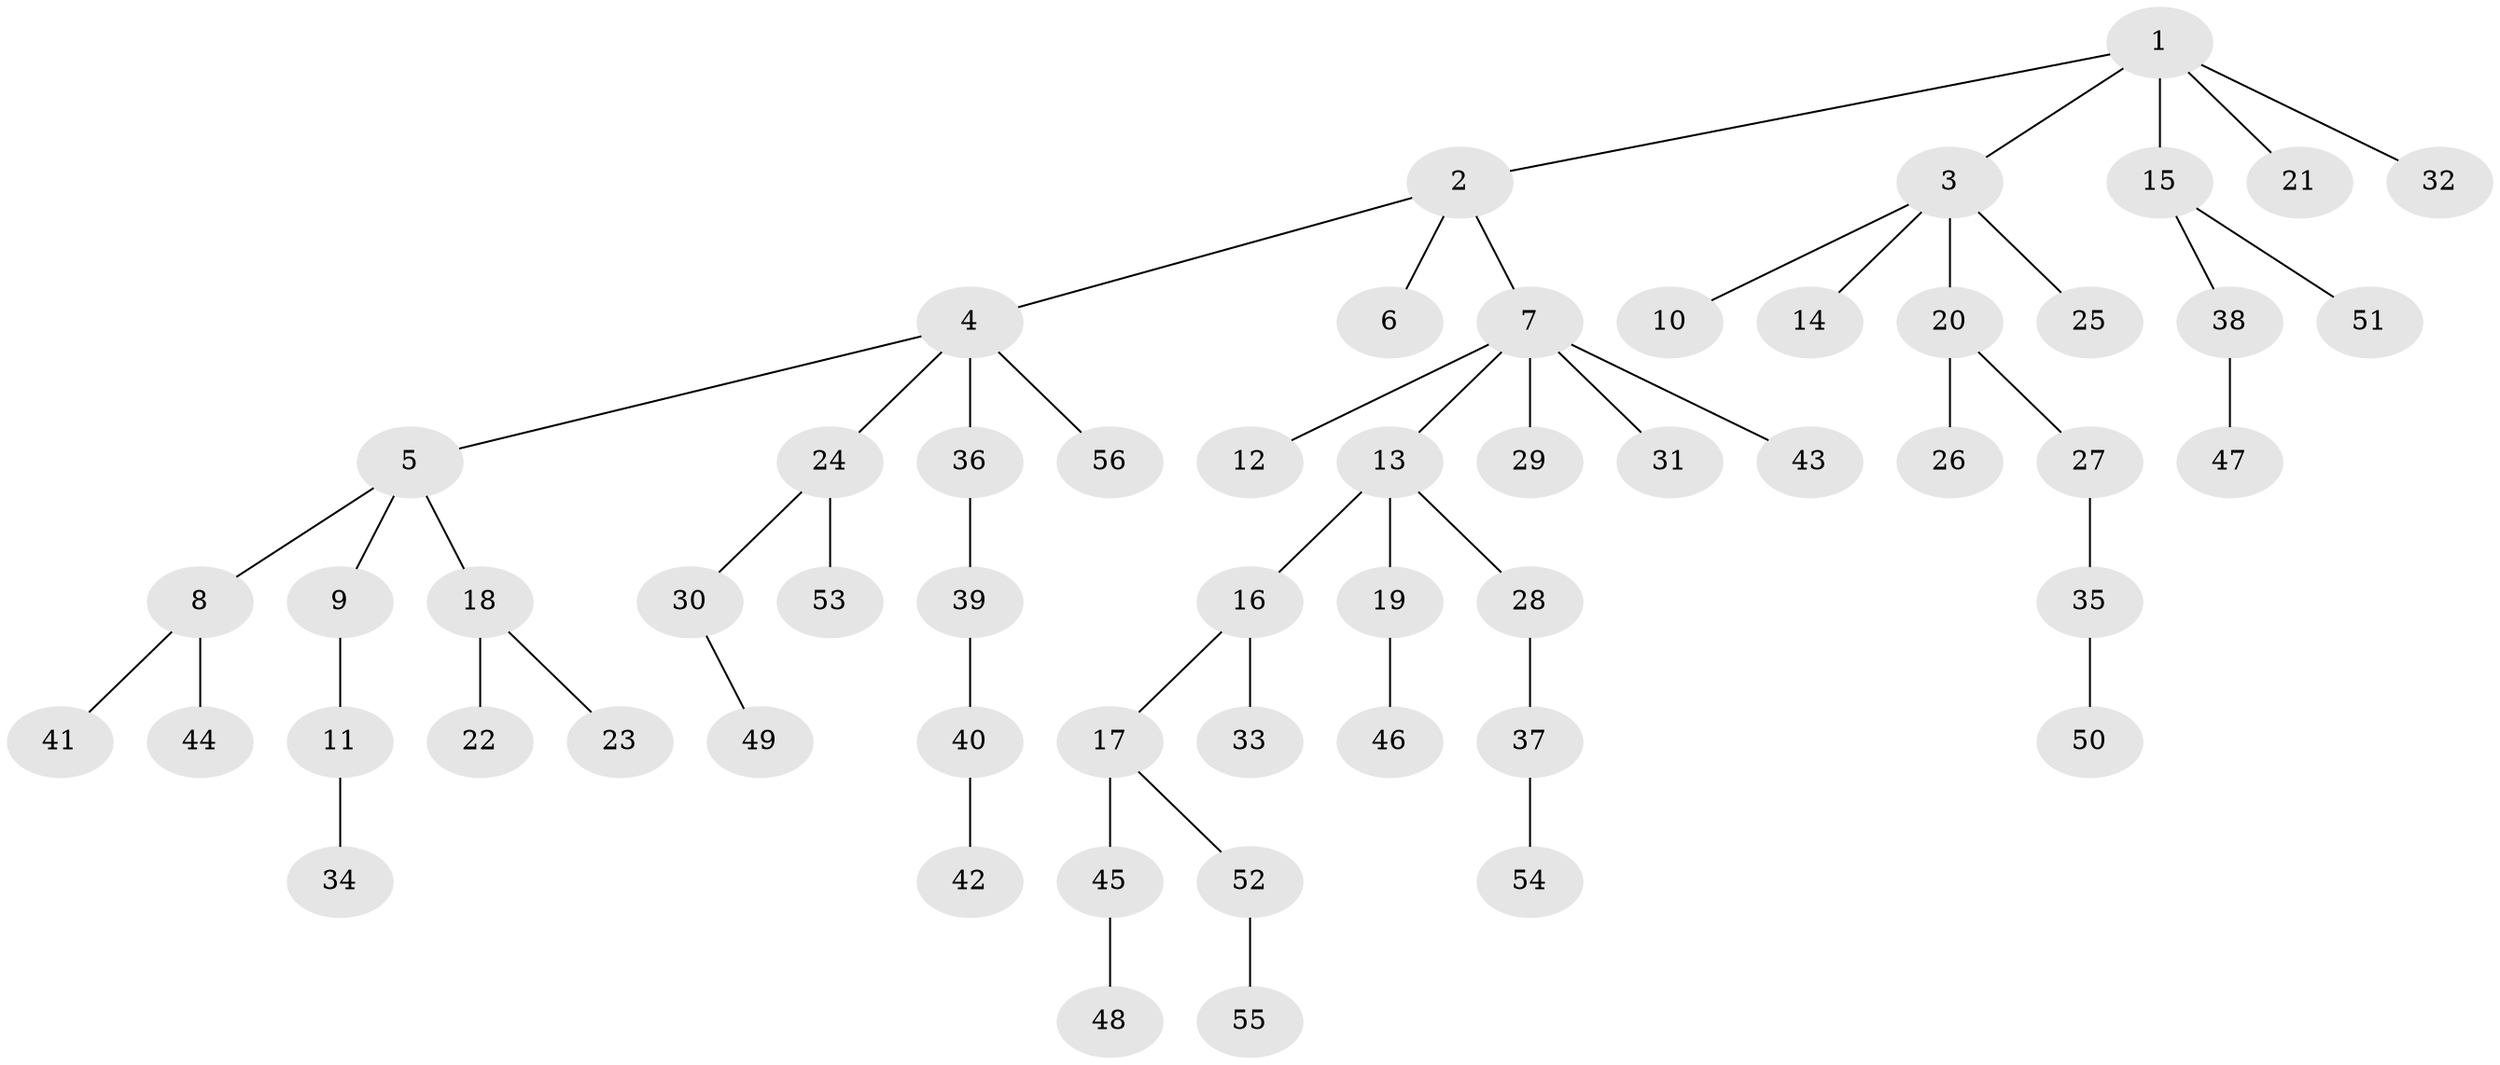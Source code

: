 // coarse degree distribution, {4: 0.14705882352941177, 3: 0.058823529411764705, 5: 0.029411764705882353, 2: 0.2647058823529412, 1: 0.5}
// Generated by graph-tools (version 1.1) at 2025/51/03/04/25 22:51:39]
// undirected, 56 vertices, 55 edges
graph export_dot {
  node [color=gray90,style=filled];
  1;
  2;
  3;
  4;
  5;
  6;
  7;
  8;
  9;
  10;
  11;
  12;
  13;
  14;
  15;
  16;
  17;
  18;
  19;
  20;
  21;
  22;
  23;
  24;
  25;
  26;
  27;
  28;
  29;
  30;
  31;
  32;
  33;
  34;
  35;
  36;
  37;
  38;
  39;
  40;
  41;
  42;
  43;
  44;
  45;
  46;
  47;
  48;
  49;
  50;
  51;
  52;
  53;
  54;
  55;
  56;
  1 -- 2;
  1 -- 3;
  1 -- 15;
  1 -- 21;
  1 -- 32;
  2 -- 4;
  2 -- 6;
  2 -- 7;
  3 -- 10;
  3 -- 14;
  3 -- 20;
  3 -- 25;
  4 -- 5;
  4 -- 24;
  4 -- 36;
  4 -- 56;
  5 -- 8;
  5 -- 9;
  5 -- 18;
  7 -- 12;
  7 -- 13;
  7 -- 29;
  7 -- 31;
  7 -- 43;
  8 -- 41;
  8 -- 44;
  9 -- 11;
  11 -- 34;
  13 -- 16;
  13 -- 19;
  13 -- 28;
  15 -- 38;
  15 -- 51;
  16 -- 17;
  16 -- 33;
  17 -- 45;
  17 -- 52;
  18 -- 22;
  18 -- 23;
  19 -- 46;
  20 -- 26;
  20 -- 27;
  24 -- 30;
  24 -- 53;
  27 -- 35;
  28 -- 37;
  30 -- 49;
  35 -- 50;
  36 -- 39;
  37 -- 54;
  38 -- 47;
  39 -- 40;
  40 -- 42;
  45 -- 48;
  52 -- 55;
}
